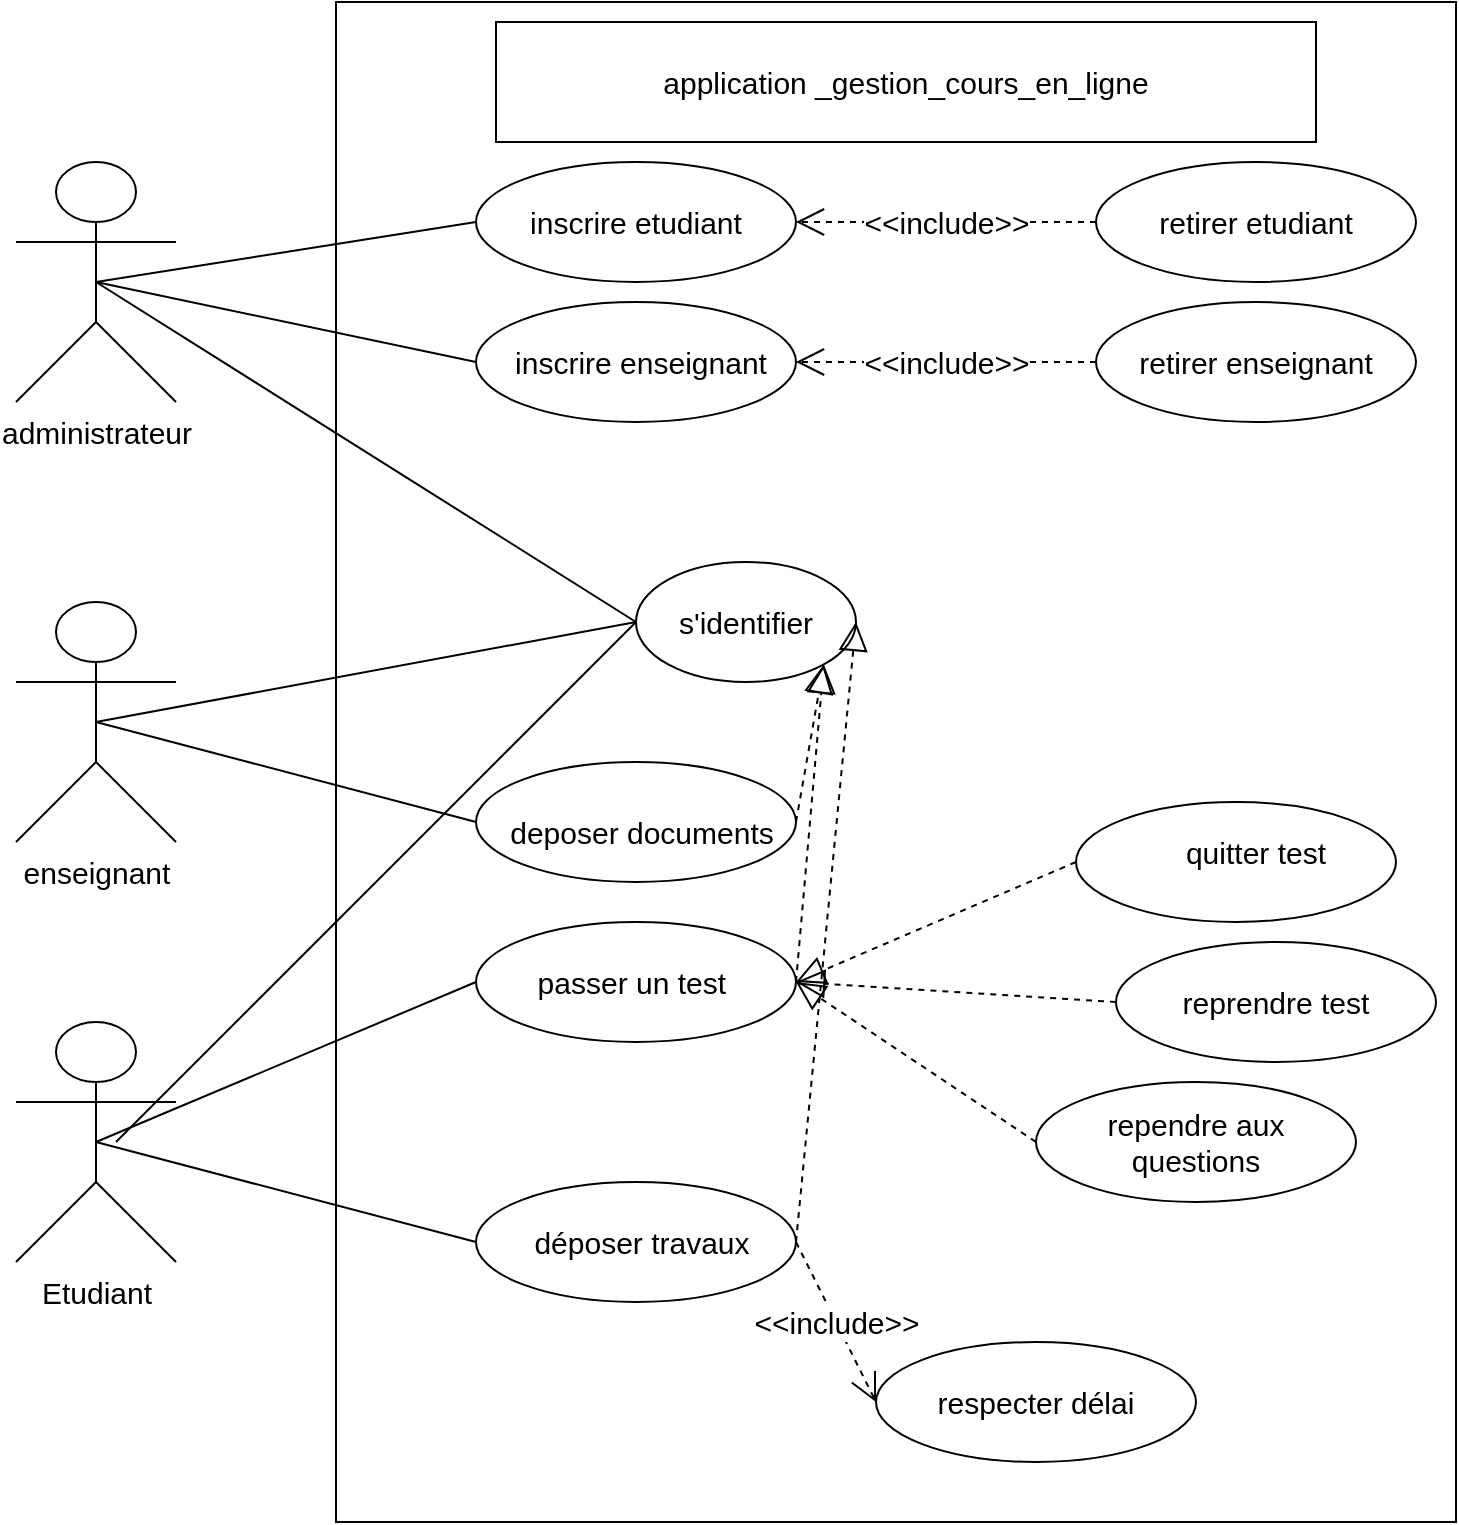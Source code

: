 <mxfile version="28.2.5">
  <diagram name="Page-1" id="soR5P2EMbNmvGBhX_qLh">
    <mxGraphModel dx="1634" dy="906" grid="1" gridSize="10" guides="1" tooltips="1" connect="1" arrows="1" fold="1" page="1" pageScale="1" pageWidth="850" pageHeight="1100" math="0" shadow="0">
      <root>
        <mxCell id="0" />
        <mxCell id="1" parent="0" />
        <mxCell id="p8xTaOo4LIS-ejQ1I-Gp-1" value="&lt;font style=&quot;font-size: 15px;&quot;&gt;administrateur&lt;/font&gt;" style="shape=umlActor;verticalLabelPosition=bottom;verticalAlign=top;html=1;outlineConnect=0;" vertex="1" parent="1">
          <mxGeometry x="40" y="130" width="80" height="120" as="geometry" />
        </mxCell>
        <mxCell id="p8xTaOo4LIS-ejQ1I-Gp-4" style="edgeStyle=orthogonalEdgeStyle;rounded=0;orthogonalLoop=1;jettySize=auto;html=1;exitX=0.5;exitY=1;exitDx=0;exitDy=0;" edge="1" parent="1">
          <mxGeometry relative="1" as="geometry">
            <mxPoint x="175" y="540" as="sourcePoint" />
            <mxPoint x="175" y="540" as="targetPoint" />
          </mxGeometry>
        </mxCell>
        <mxCell id="p8xTaOo4LIS-ejQ1I-Gp-13" value="&lt;span style=&quot;font-size: 15px;&quot;&gt;enseignant&lt;/span&gt;" style="shape=umlActor;verticalLabelPosition=bottom;verticalAlign=top;html=1;outlineConnect=0;" vertex="1" parent="1">
          <mxGeometry x="40" y="350" width="80" height="120" as="geometry" />
        </mxCell>
        <mxCell id="p8xTaOo4LIS-ejQ1I-Gp-16" value="&lt;span style=&quot;font-size: 15px;&quot;&gt;Etudiant&lt;/span&gt;" style="shape=umlActor;verticalLabelPosition=bottom;verticalAlign=top;html=1;outlineConnect=0;" vertex="1" parent="1">
          <mxGeometry x="40" y="560" width="80" height="120" as="geometry" />
        </mxCell>
        <mxCell id="p8xTaOo4LIS-ejQ1I-Gp-17" value="" style="rounded=0;whiteSpace=wrap;html=1;" vertex="1" parent="1">
          <mxGeometry x="200" y="50" width="560" height="760" as="geometry" />
        </mxCell>
        <mxCell id="p8xTaOo4LIS-ejQ1I-Gp-18" value="" style="rounded=0;whiteSpace=wrap;html=1;" vertex="1" parent="1">
          <mxGeometry x="280" y="60" width="410" height="60" as="geometry" />
        </mxCell>
        <mxCell id="p8xTaOo4LIS-ejQ1I-Gp-19" value="&lt;font style=&quot;font-size: 15px;&quot;&gt;application _gestion_cours_en_ligne&lt;/font&gt;" style="text;html=1;align=center;verticalAlign=middle;whiteSpace=wrap;rounded=0;" vertex="1" parent="1">
          <mxGeometry x="305" y="75" width="360" height="30" as="geometry" />
        </mxCell>
        <mxCell id="p8xTaOo4LIS-ejQ1I-Gp-21" value="" style="ellipse;whiteSpace=wrap;html=1;" vertex="1" parent="1">
          <mxGeometry x="270" y="130" width="160" height="60" as="geometry" />
        </mxCell>
        <mxCell id="p8xTaOo4LIS-ejQ1I-Gp-22" value="" style="ellipse;whiteSpace=wrap;html=1;" vertex="1" parent="1">
          <mxGeometry x="270" y="200" width="160" height="60" as="geometry" />
        </mxCell>
        <mxCell id="p8xTaOo4LIS-ejQ1I-Gp-23" value="" style="ellipse;whiteSpace=wrap;html=1;" vertex="1" parent="1">
          <mxGeometry x="580" y="200" width="160" height="60" as="geometry" />
        </mxCell>
        <mxCell id="p8xTaOo4LIS-ejQ1I-Gp-24" value="" style="ellipse;whiteSpace=wrap;html=1;" vertex="1" parent="1">
          <mxGeometry x="580" y="130" width="160" height="60" as="geometry" />
        </mxCell>
        <mxCell id="p8xTaOo4LIS-ejQ1I-Gp-25" value="" style="ellipse;whiteSpace=wrap;html=1;" vertex="1" parent="1">
          <mxGeometry x="350" y="330" width="110" height="60" as="geometry" />
        </mxCell>
        <mxCell id="p8xTaOo4LIS-ejQ1I-Gp-26" value="" style="ellipse;whiteSpace=wrap;html=1;" vertex="1" parent="1">
          <mxGeometry x="270" y="430" width="160" height="60" as="geometry" />
        </mxCell>
        <mxCell id="p8xTaOo4LIS-ejQ1I-Gp-27" value="" style="ellipse;whiteSpace=wrap;html=1;" vertex="1" parent="1">
          <mxGeometry x="270" y="510" width="160" height="60" as="geometry" />
        </mxCell>
        <mxCell id="p8xTaOo4LIS-ejQ1I-Gp-28" value="" style="ellipse;whiteSpace=wrap;html=1;" vertex="1" parent="1">
          <mxGeometry x="270" y="640" width="160" height="60" as="geometry" />
        </mxCell>
        <mxCell id="p8xTaOo4LIS-ejQ1I-Gp-29" value="" style="ellipse;whiteSpace=wrap;html=1;" vertex="1" parent="1">
          <mxGeometry x="470" y="720" width="160" height="60" as="geometry" />
        </mxCell>
        <mxCell id="p8xTaOo4LIS-ejQ1I-Gp-30" value="" style="ellipse;whiteSpace=wrap;html=1;" vertex="1" parent="1">
          <mxGeometry x="590" y="520" width="160" height="60" as="geometry" />
        </mxCell>
        <mxCell id="p8xTaOo4LIS-ejQ1I-Gp-31" value="" style="ellipse;whiteSpace=wrap;html=1;" vertex="1" parent="1">
          <mxGeometry x="550" y="590" width="160" height="60" as="geometry" />
        </mxCell>
        <mxCell id="p8xTaOo4LIS-ejQ1I-Gp-32" value="" style="ellipse;whiteSpace=wrap;html=1;" vertex="1" parent="1">
          <mxGeometry x="570" y="450" width="160" height="60" as="geometry" />
        </mxCell>
        <mxCell id="p8xTaOo4LIS-ejQ1I-Gp-33" value="&lt;font style=&quot;font-size: 15px;&quot;&gt;inscrire etudiant&lt;/font&gt;" style="text;html=1;align=center;verticalAlign=middle;whiteSpace=wrap;rounded=0;" vertex="1" parent="1">
          <mxGeometry x="285" y="145" width="130" height="30" as="geometry" />
        </mxCell>
        <mxCell id="p8xTaOo4LIS-ejQ1I-Gp-34" value="&lt;font style=&quot;font-size: 15px;&quot;&gt;inscrire enseignant&lt;/font&gt;" style="text;html=1;align=center;verticalAlign=middle;whiteSpace=wrap;rounded=0;" vertex="1" parent="1">
          <mxGeometry x="285" y="215" width="135" height="30" as="geometry" />
        </mxCell>
        <mxCell id="p8xTaOo4LIS-ejQ1I-Gp-35" value="&lt;font style=&quot;font-size: 15px;&quot;&gt;retirer enseignant&lt;/font&gt;" style="text;html=1;align=center;verticalAlign=middle;whiteSpace=wrap;rounded=0;" vertex="1" parent="1">
          <mxGeometry x="595" y="215" width="130" height="30" as="geometry" />
        </mxCell>
        <mxCell id="p8xTaOo4LIS-ejQ1I-Gp-36" value="&lt;font style=&quot;font-size: 15px;&quot;&gt;rependre aux questions&lt;/font&gt;" style="text;html=1;align=center;verticalAlign=middle;whiteSpace=wrap;rounded=0;" vertex="1" parent="1">
          <mxGeometry x="570" y="605" width="120" height="30" as="geometry" />
        </mxCell>
        <mxCell id="p8xTaOo4LIS-ejQ1I-Gp-37" value="&lt;font style=&quot;font-size: 15px;&quot;&gt;reprendre test&lt;/font&gt;" style="text;html=1;align=center;verticalAlign=middle;whiteSpace=wrap;rounded=0;" vertex="1" parent="1">
          <mxGeometry x="620" y="535" width="100" height="30" as="geometry" />
        </mxCell>
        <mxCell id="p8xTaOo4LIS-ejQ1I-Gp-38" value="&lt;font style=&quot;font-size: 15px;&quot;&gt;passer un test&amp;nbsp;&lt;/font&gt;" style="text;html=1;align=center;verticalAlign=middle;whiteSpace=wrap;rounded=0;" vertex="1" parent="1">
          <mxGeometry x="295" y="525" width="110" height="30" as="geometry" />
        </mxCell>
        <mxCell id="p8xTaOo4LIS-ejQ1I-Gp-39" value="&lt;font style=&quot;font-size: 15px;&quot;&gt;deposer documents&lt;/font&gt;" style="text;html=1;align=center;verticalAlign=middle;whiteSpace=wrap;rounded=0;" vertex="1" parent="1">
          <mxGeometry x="282.5" y="450" width="140" height="30" as="geometry" />
        </mxCell>
        <mxCell id="p8xTaOo4LIS-ejQ1I-Gp-40" value="&lt;font style=&quot;font-size: 15px;&quot;&gt;quitter test&lt;/font&gt;" style="text;html=1;align=center;verticalAlign=middle;whiteSpace=wrap;rounded=0;" vertex="1" parent="1">
          <mxGeometry x="620" y="460" width="80" height="30" as="geometry" />
        </mxCell>
        <mxCell id="p8xTaOo4LIS-ejQ1I-Gp-41" value="&lt;font style=&quot;font-size: 15px;&quot;&gt;s&#39;identifier&lt;/font&gt;" style="text;html=1;align=center;verticalAlign=middle;whiteSpace=wrap;rounded=0;" vertex="1" parent="1">
          <mxGeometry x="375" y="345" width="60" height="30" as="geometry" />
        </mxCell>
        <mxCell id="p8xTaOo4LIS-ejQ1I-Gp-42" value="&lt;font style=&quot;font-size: 15px;&quot;&gt;retirer etudiant&lt;/font&gt;" style="text;html=1;align=center;verticalAlign=middle;whiteSpace=wrap;rounded=0;" vertex="1" parent="1">
          <mxGeometry x="605" y="145" width="110" height="30" as="geometry" />
        </mxCell>
        <mxCell id="p8xTaOo4LIS-ejQ1I-Gp-44" value="&lt;font style=&quot;font-size: 15px;&quot;&gt;déposer travaux&lt;/font&gt;" style="text;html=1;align=center;verticalAlign=middle;whiteSpace=wrap;rounded=0;" vertex="1" parent="1">
          <mxGeometry x="297.5" y="655" width="110" height="30" as="geometry" />
        </mxCell>
        <mxCell id="p8xTaOo4LIS-ejQ1I-Gp-45" value="&lt;font style=&quot;font-size: 15px;&quot;&gt;respecter délai&lt;/font&gt;" style="text;html=1;align=center;verticalAlign=middle;whiteSpace=wrap;rounded=0;" vertex="1" parent="1">
          <mxGeometry x="495" y="735" width="110" height="30" as="geometry" />
        </mxCell>
        <mxCell id="p8xTaOo4LIS-ejQ1I-Gp-49" value="" style="endArrow=none;html=1;rounded=0;entryX=0.5;entryY=0.5;entryDx=0;entryDy=0;entryPerimeter=0;exitX=0;exitY=0.5;exitDx=0;exitDy=0;" edge="1" parent="1" source="p8xTaOo4LIS-ejQ1I-Gp-21" target="p8xTaOo4LIS-ejQ1I-Gp-1">
          <mxGeometry width="50" height="50" relative="1" as="geometry">
            <mxPoint x="160" y="200" as="sourcePoint" />
            <mxPoint x="360" y="390" as="targetPoint" />
          </mxGeometry>
        </mxCell>
        <mxCell id="p8xTaOo4LIS-ejQ1I-Gp-50" value="" style="endArrow=none;html=1;rounded=0;exitX=0.5;exitY=0.5;exitDx=0;exitDy=0;exitPerimeter=0;entryX=0;entryY=0.5;entryDx=0;entryDy=0;" edge="1" parent="1" source="p8xTaOo4LIS-ejQ1I-Gp-1" target="p8xTaOo4LIS-ejQ1I-Gp-22">
          <mxGeometry width="50" height="50" relative="1" as="geometry">
            <mxPoint x="310" y="440" as="sourcePoint" />
            <mxPoint x="360" y="390" as="targetPoint" />
          </mxGeometry>
        </mxCell>
        <mxCell id="p8xTaOo4LIS-ejQ1I-Gp-51" value="" style="endArrow=none;html=1;rounded=0;exitX=0.5;exitY=0.5;exitDx=0;exitDy=0;exitPerimeter=0;entryX=0;entryY=0.5;entryDx=0;entryDy=0;" edge="1" parent="1" source="p8xTaOo4LIS-ejQ1I-Gp-1" target="p8xTaOo4LIS-ejQ1I-Gp-25">
          <mxGeometry width="50" height="50" relative="1" as="geometry">
            <mxPoint x="170" y="290" as="sourcePoint" />
            <mxPoint x="360" y="330" as="targetPoint" />
          </mxGeometry>
        </mxCell>
        <mxCell id="p8xTaOo4LIS-ejQ1I-Gp-52" value="" style="endArrow=none;html=1;rounded=0;exitX=0.5;exitY=0.5;exitDx=0;exitDy=0;exitPerimeter=0;entryX=0;entryY=0.5;entryDx=0;entryDy=0;" edge="1" parent="1" source="p8xTaOo4LIS-ejQ1I-Gp-13" target="p8xTaOo4LIS-ejQ1I-Gp-25">
          <mxGeometry width="50" height="50" relative="1" as="geometry">
            <mxPoint x="280" y="390" as="sourcePoint" />
            <mxPoint x="470" y="430" as="targetPoint" />
          </mxGeometry>
        </mxCell>
        <mxCell id="p8xTaOo4LIS-ejQ1I-Gp-53" value="" style="endArrow=none;html=1;rounded=0;exitX=0.5;exitY=0.5;exitDx=0;exitDy=0;exitPerimeter=0;entryX=0;entryY=0.5;entryDx=0;entryDy=0;" edge="1" parent="1" source="p8xTaOo4LIS-ejQ1I-Gp-13" target="p8xTaOo4LIS-ejQ1I-Gp-26">
          <mxGeometry width="50" height="50" relative="1" as="geometry">
            <mxPoint x="330" y="410" as="sourcePoint" />
            <mxPoint x="520" y="450" as="targetPoint" />
          </mxGeometry>
        </mxCell>
        <mxCell id="p8xTaOo4LIS-ejQ1I-Gp-54" value="" style="endArrow=none;html=1;rounded=0;exitX=0.5;exitY=0.5;exitDx=0;exitDy=0;exitPerimeter=0;entryX=0;entryY=0.5;entryDx=0;entryDy=0;" edge="1" parent="1" source="p8xTaOo4LIS-ejQ1I-Gp-16" target="p8xTaOo4LIS-ejQ1I-Gp-27">
          <mxGeometry width="50" height="50" relative="1" as="geometry">
            <mxPoint x="250" y="590" as="sourcePoint" />
            <mxPoint x="440" y="640" as="targetPoint" />
          </mxGeometry>
        </mxCell>
        <mxCell id="p8xTaOo4LIS-ejQ1I-Gp-55" value="" style="endArrow=none;html=1;rounded=0;exitX=0.5;exitY=0.5;exitDx=0;exitDy=0;exitPerimeter=0;entryX=0;entryY=0.5;entryDx=0;entryDy=0;" edge="1" parent="1" source="p8xTaOo4LIS-ejQ1I-Gp-16" target="p8xTaOo4LIS-ejQ1I-Gp-28">
          <mxGeometry width="50" height="50" relative="1" as="geometry">
            <mxPoint x="260" y="640" as="sourcePoint" />
            <mxPoint x="450" y="690" as="targetPoint" />
          </mxGeometry>
        </mxCell>
        <mxCell id="p8xTaOo4LIS-ejQ1I-Gp-56" value="" style="endArrow=none;html=1;rounded=0;entryX=0;entryY=0.5;entryDx=0;entryDy=0;" edge="1" parent="1" target="p8xTaOo4LIS-ejQ1I-Gp-25">
          <mxGeometry width="50" height="50" relative="1" as="geometry">
            <mxPoint x="90" y="620" as="sourcePoint" />
            <mxPoint x="460" y="640" as="targetPoint" />
          </mxGeometry>
        </mxCell>
        <mxCell id="p8xTaOo4LIS-ejQ1I-Gp-59" value="&lt;font style=&quot;font-size: 15px;&quot;&gt;&amp;lt;&amp;lt;include&amp;gt;&amp;gt;&lt;/font&gt;" style="endArrow=open;endSize=12;dashed=1;html=1;rounded=0;entryX=1;entryY=0.5;entryDx=0;entryDy=0;exitX=0;exitY=0.5;exitDx=0;exitDy=0;" edge="1" parent="1" source="p8xTaOo4LIS-ejQ1I-Gp-24" target="p8xTaOo4LIS-ejQ1I-Gp-21">
          <mxGeometry width="160" relative="1" as="geometry">
            <mxPoint x="650" y="440" as="sourcePoint" />
            <mxPoint x="810" y="440" as="targetPoint" />
          </mxGeometry>
        </mxCell>
        <mxCell id="p8xTaOo4LIS-ejQ1I-Gp-60" value="&lt;font style=&quot;font-size: 15px;&quot;&gt;&amp;lt;&amp;lt;include&amp;gt;&amp;gt;&lt;/font&gt;" style="endArrow=open;endSize=12;dashed=1;html=1;rounded=0;exitX=0;exitY=0.5;exitDx=0;exitDy=0;entryX=1;entryY=0.5;entryDx=0;entryDy=0;" edge="1" parent="1" source="p8xTaOo4LIS-ejQ1I-Gp-23" target="p8xTaOo4LIS-ejQ1I-Gp-22">
          <mxGeometry width="160" relative="1" as="geometry">
            <mxPoint x="670" y="210" as="sourcePoint" />
            <mxPoint x="520" y="210" as="targetPoint" />
          </mxGeometry>
        </mxCell>
        <mxCell id="p8xTaOo4LIS-ejQ1I-Gp-61" value="&lt;font style=&quot;font-size: 15px;&quot;&gt;&amp;lt;&amp;lt;include&amp;gt;&amp;gt;&lt;/font&gt;" style="endArrow=open;endSize=12;dashed=1;html=1;rounded=0;entryX=0;entryY=0.5;entryDx=0;entryDy=0;exitX=1;exitY=0.5;exitDx=0;exitDy=0;" edge="1" parent="1" source="p8xTaOo4LIS-ejQ1I-Gp-28" target="p8xTaOo4LIS-ejQ1I-Gp-29">
          <mxGeometry width="160" relative="1" as="geometry">
            <mxPoint x="600" y="710" as="sourcePoint" />
            <mxPoint x="450" y="710" as="targetPoint" />
          </mxGeometry>
        </mxCell>
        <mxCell id="p8xTaOo4LIS-ejQ1I-Gp-62" value="" style="endArrow=block;dashed=1;endFill=0;endSize=12;html=1;rounded=0;exitX=1;exitY=0.5;exitDx=0;exitDy=0;entryX=1;entryY=1;entryDx=0;entryDy=0;" edge="1" parent="1" source="p8xTaOo4LIS-ejQ1I-Gp-26" target="p8xTaOo4LIS-ejQ1I-Gp-25">
          <mxGeometry width="160" relative="1" as="geometry">
            <mxPoint x="650" y="440" as="sourcePoint" />
            <mxPoint x="810" y="440" as="targetPoint" />
          </mxGeometry>
        </mxCell>
        <mxCell id="p8xTaOo4LIS-ejQ1I-Gp-64" value="" style="endArrow=block;dashed=1;endFill=0;endSize=12;html=1;rounded=0;exitX=1;exitY=0.5;exitDx=0;exitDy=0;entryX=1;entryY=0.5;entryDx=0;entryDy=0;" edge="1" parent="1" source="p8xTaOo4LIS-ejQ1I-Gp-28" target="p8xTaOo4LIS-ejQ1I-Gp-25">
          <mxGeometry width="160" relative="1" as="geometry">
            <mxPoint x="480" y="519" as="sourcePoint" />
            <mxPoint x="494" y="440" as="targetPoint" />
          </mxGeometry>
        </mxCell>
        <mxCell id="p8xTaOo4LIS-ejQ1I-Gp-65" value="" style="endArrow=block;dashed=1;endFill=0;endSize=12;html=1;rounded=0;exitX=1;exitY=0.5;exitDx=0;exitDy=0;entryX=1;entryY=1;entryDx=0;entryDy=0;" edge="1" parent="1" source="p8xTaOo4LIS-ejQ1I-Gp-27" target="p8xTaOo4LIS-ejQ1I-Gp-25">
          <mxGeometry width="160" relative="1" as="geometry">
            <mxPoint x="446" y="535" as="sourcePoint" />
            <mxPoint x="460" y="456" as="targetPoint" />
          </mxGeometry>
        </mxCell>
        <mxCell id="p8xTaOo4LIS-ejQ1I-Gp-66" value="" style="endArrow=block;dashed=1;endFill=0;endSize=12;html=1;rounded=0;exitX=0;exitY=0.5;exitDx=0;exitDy=0;" edge="1" parent="1" source="p8xTaOo4LIS-ejQ1I-Gp-31">
          <mxGeometry width="160" relative="1" as="geometry">
            <mxPoint x="500" y="599" as="sourcePoint" />
            <mxPoint x="430" y="540" as="targetPoint" />
          </mxGeometry>
        </mxCell>
        <mxCell id="p8xTaOo4LIS-ejQ1I-Gp-67" value="" style="endArrow=block;dashed=1;endFill=0;endSize=12;html=1;rounded=0;exitX=0;exitY=0.5;exitDx=0;exitDy=0;" edge="1" parent="1" source="p8xTaOo4LIS-ejQ1I-Gp-30">
          <mxGeometry width="160" relative="1" as="geometry">
            <mxPoint x="500" y="599" as="sourcePoint" />
            <mxPoint x="430" y="540" as="targetPoint" />
          </mxGeometry>
        </mxCell>
        <mxCell id="p8xTaOo4LIS-ejQ1I-Gp-68" value="" style="endArrow=block;dashed=1;endFill=0;endSize=12;html=1;rounded=0;exitX=0;exitY=0.5;exitDx=0;exitDy=0;entryX=1;entryY=0.5;entryDx=0;entryDy=0;" edge="1" parent="1" source="p8xTaOo4LIS-ejQ1I-Gp-32" target="p8xTaOo4LIS-ejQ1I-Gp-27">
          <mxGeometry width="160" relative="1" as="geometry">
            <mxPoint x="500" y="599" as="sourcePoint" />
            <mxPoint x="514" y="520" as="targetPoint" />
          </mxGeometry>
        </mxCell>
      </root>
    </mxGraphModel>
  </diagram>
</mxfile>
